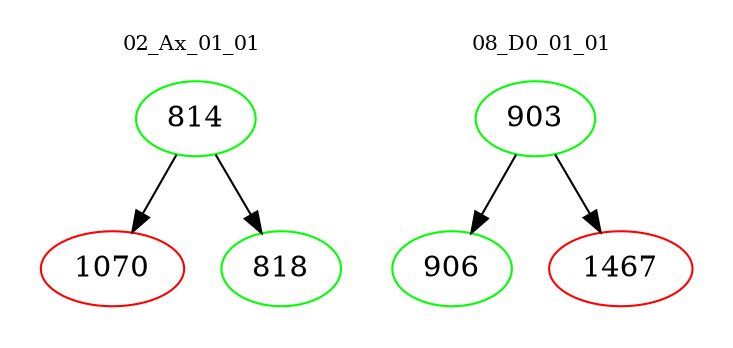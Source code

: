 digraph{
subgraph cluster_0 {
color = white
label = "02_Ax_01_01";
fontsize=10;
T0_814 [label="814", color="green"]
T0_814 -> T0_1070 [color="black"]
T0_1070 [label="1070", color="red"]
T0_814 -> T0_818 [color="black"]
T0_818 [label="818", color="green"]
}
subgraph cluster_1 {
color = white
label = "08_D0_01_01";
fontsize=10;
T1_903 [label="903", color="green"]
T1_903 -> T1_906 [color="black"]
T1_906 [label="906", color="green"]
T1_903 -> T1_1467 [color="black"]
T1_1467 [label="1467", color="red"]
}
}
